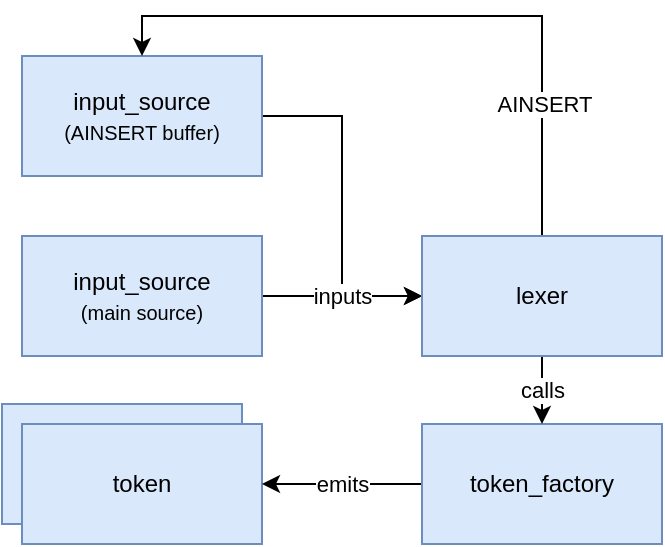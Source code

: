 <mxfile version="12.9.14" type="device"><diagram id="ERvEikIAbuAEUn9lf5Qu" name="Page-1"><mxGraphModel dx="534" dy="1099" grid="1" gridSize="10" guides="1" tooltips="1" connect="1" arrows="1" fold="1" page="1" pageScale="1" pageWidth="413" pageHeight="291" math="0" shadow="0"><root><mxCell id="0"/><mxCell id="1" parent="0"/><mxCell id="h-H5BLXU3YzBrnhIGryR-5" value="token" style="rounded=0;whiteSpace=wrap;html=1;flipV=0;flipH=1;direction=east;verticalAlign=middle;fillColor=#dae8fc;strokeColor=#6c8ebf;" parent="1" vertex="1"><mxGeometry x="42" y="-83" width="120" height="60" as="geometry"/></mxCell><mxCell id="QlQmvvS0TMtKOBI_XdEg-3" value="token" style="rounded=0;whiteSpace=wrap;html=1;flipV=0;flipH=1;direction=east;verticalAlign=middle;fillColor=#dae8fc;strokeColor=#6c8ebf;" parent="1" vertex="1"><mxGeometry x="52" y="-73" width="120" height="60" as="geometry"/></mxCell><mxCell id="h-H5BLXU3YzBrnhIGryR-2" value="&lt;div&gt;emits&lt;/div&gt;" style="edgeStyle=orthogonalEdgeStyle;rounded=0;orthogonalLoop=1;jettySize=auto;html=1;" parent="1" source="QlQmvvS0TMtKOBI_XdEg-4" target="QlQmvvS0TMtKOBI_XdEg-3" edge="1"><mxGeometry relative="1" as="geometry"/></mxCell><mxCell id="QlQmvvS0TMtKOBI_XdEg-4" value="token_factory" style="rounded=0;whiteSpace=wrap;html=1;flipV=0;flipH=1;direction=east;verticalAlign=middle;fillColor=#dae8fc;strokeColor=#6c8ebf;" parent="1" vertex="1"><mxGeometry x="252" y="-73" width="120" height="60" as="geometry"/></mxCell><mxCell id="9ZYs0f_ZpI5bcX9l_UDw-2" value="" style="edgeStyle=orthogonalEdgeStyle;rounded=0;orthogonalLoop=1;jettySize=auto;html=1;entryX=0;entryY=0.5;entryDx=0;entryDy=0;" edge="1" parent="1" source="QlQmvvS0TMtKOBI_XdEg-7" target="h-H5BLXU3YzBrnhIGryR-3"><mxGeometry relative="1" as="geometry"><mxPoint x="252" y="-227" as="targetPoint"/></mxGeometry></mxCell><mxCell id="QlQmvvS0TMtKOBI_XdEg-7" value="&lt;div&gt;input_source&lt;/div&gt;&lt;div&gt;&lt;font style=&quot;font-size: 10px&quot;&gt;(AINSERT buffer)&lt;/font&gt;&lt;br&gt;&lt;/div&gt;" style="rounded=0;whiteSpace=wrap;html=1;fillColor=#dae8fc;strokeColor=#6c8ebf;" parent="1" vertex="1"><mxGeometry x="52" y="-257" width="120" height="60" as="geometry"/></mxCell><mxCell id="h-H5BLXU3YzBrnhIGryR-4" value="&lt;div&gt;inputs&lt;/div&gt;" style="edgeStyle=orthogonalEdgeStyle;rounded=0;orthogonalLoop=1;jettySize=auto;html=1;" parent="1" source="QlQmvvS0TMtKOBI_XdEg-6" target="h-H5BLXU3YzBrnhIGryR-3" edge="1"><mxGeometry relative="1" as="geometry"/></mxCell><mxCell id="QlQmvvS0TMtKOBI_XdEg-6" value="&lt;div&gt;input_source&lt;/div&gt;&lt;div&gt;&lt;font style=&quot;font-size: 10px&quot;&gt;(main source)&lt;/font&gt;&lt;/div&gt;" style="rounded=0;whiteSpace=wrap;html=1;fillColor=#dae8fc;strokeColor=#6c8ebf;" parent="1" vertex="1"><mxGeometry x="52" y="-167" width="120" height="60" as="geometry"/></mxCell><mxCell id="h-H5BLXU3YzBrnhIGryR-6" value="&lt;div&gt;calls&lt;/div&gt;" style="edgeStyle=orthogonalEdgeStyle;rounded=0;orthogonalLoop=1;jettySize=auto;html=1;" parent="1" source="h-H5BLXU3YzBrnhIGryR-3" target="QlQmvvS0TMtKOBI_XdEg-4" edge="1"><mxGeometry relative="1" as="geometry"/></mxCell><mxCell id="9ZYs0f_ZpI5bcX9l_UDw-5" value="" style="edgeStyle=orthogonalEdgeStyle;rounded=0;orthogonalLoop=1;jettySize=auto;html=1;entryX=0.5;entryY=0;entryDx=0;entryDy=0;" edge="1" parent="1" source="h-H5BLXU3YzBrnhIGryR-3" target="QlQmvvS0TMtKOBI_XdEg-7"><mxGeometry relative="1" as="geometry"><mxPoint x="312" y="-247" as="targetPoint"/><Array as="points"><mxPoint x="312" y="-277"/><mxPoint x="112" y="-277"/></Array></mxGeometry></mxCell><mxCell id="9ZYs0f_ZpI5bcX9l_UDw-6" value="&lt;div&gt;AINSERT&lt;/div&gt;" style="edgeLabel;html=1;align=center;verticalAlign=middle;resizable=0;points=[];" vertex="1" connectable="0" parent="9ZYs0f_ZpI5bcX9l_UDw-5"><mxGeometry x="-0.6" y="-1" relative="1" as="geometry"><mxPoint as="offset"/></mxGeometry></mxCell><mxCell id="h-H5BLXU3YzBrnhIGryR-3" value="&lt;div&gt;lexer&lt;/div&gt;" style="rounded=0;whiteSpace=wrap;html=1;fillColor=#dae8fc;strokeColor=#6c8ebf;" parent="1" vertex="1"><mxGeometry x="252" y="-167" width="120" height="60" as="geometry"/></mxCell></root></mxGraphModel></diagram></mxfile>